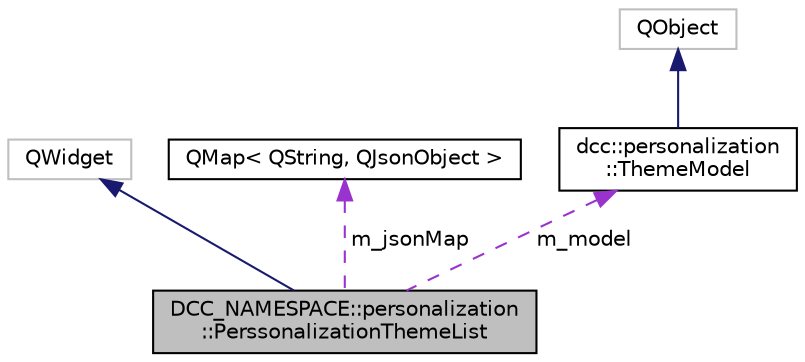 digraph "DCC_NAMESPACE::personalization::PerssonalizationThemeList"
{
  edge [fontname="Helvetica",fontsize="10",labelfontname="Helvetica",labelfontsize="10"];
  node [fontname="Helvetica",fontsize="10",shape=record];
  Node2 [label="DCC_NAMESPACE::personalization\l::PerssonalizationThemeList",height=0.2,width=0.4,color="black", fillcolor="grey75", style="filled", fontcolor="black"];
  Node3 -> Node2 [dir="back",color="midnightblue",fontsize="10",style="solid",fontname="Helvetica"];
  Node3 [label="QWidget",height=0.2,width=0.4,color="grey75", fillcolor="white", style="filled"];
  Node4 -> Node2 [dir="back",color="darkorchid3",fontsize="10",style="dashed",label=" m_jsonMap" ,fontname="Helvetica"];
  Node4 [label="QMap\< QString, QJsonObject \>",height=0.2,width=0.4,color="black", fillcolor="white", style="filled",URL="$class_q_map.html"];
  Node5 -> Node2 [dir="back",color="darkorchid3",fontsize="10",style="dashed",label=" m_model" ,fontname="Helvetica"];
  Node5 [label="dcc::personalization\l::ThemeModel",height=0.2,width=0.4,color="black", fillcolor="white", style="filled",URL="$classdcc_1_1personalization_1_1_theme_model.html"];
  Node6 -> Node5 [dir="back",color="midnightblue",fontsize="10",style="solid",fontname="Helvetica"];
  Node6 [label="QObject",height=0.2,width=0.4,color="grey75", fillcolor="white", style="filled"];
}
